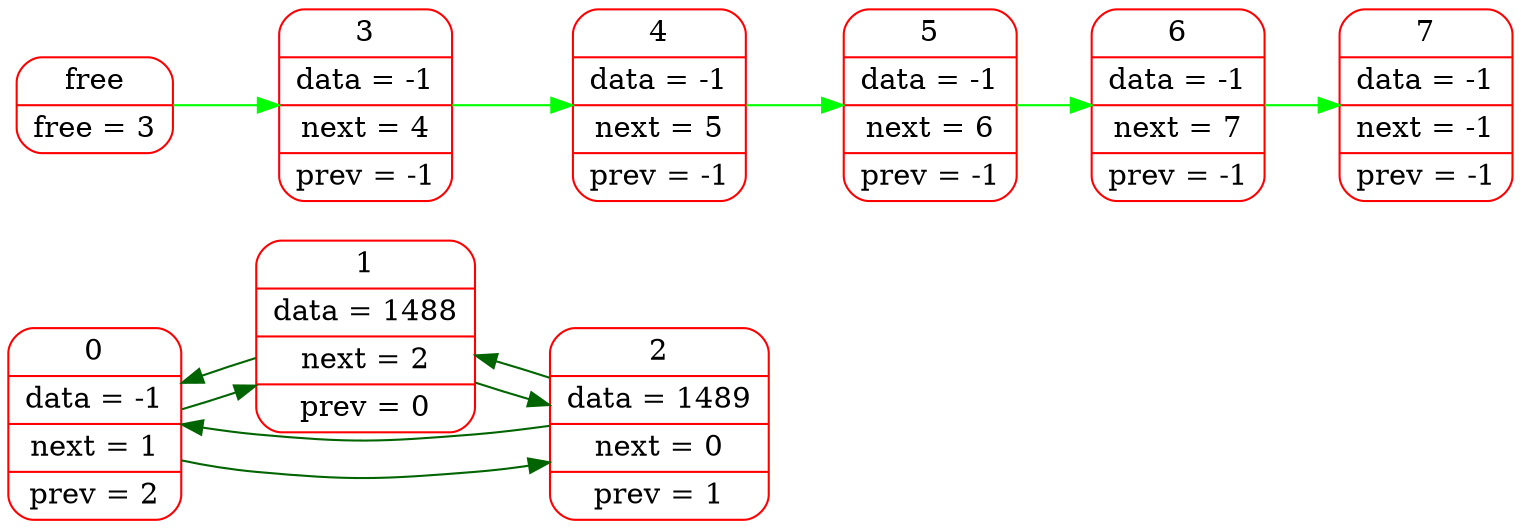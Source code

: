 digraph G{
rankdir=LR;
node[color="red",fontsize=14];
elem0[shape="Mrecord", label="0 | data = -1 | next = 1 | prev = 2"];
elem1[shape="Mrecord", label="1 | data = 1488 | next = 2 | prev = 0"];
elem2[shape="Mrecord", label="2 | data = 1489 | next = 0 | prev = 1"];
edge[color="darkgreen",fontsize=12, penwidth=1];
elem0->elem1->elem2->elem0;
edge[color="darkgreen",fontsize=12, penwidth=1];
elem0->elem2->elem1->elem0;
free[shape="Mrecord", label="free | free = 3"];
free_elem3[shape="Mrecord", label="3 | data = -1 | next = 4 | prev = -1"];
free_elem4[shape="Mrecord", label="4 | data = -1 | next = 5 | prev = -1"];
free_elem5[shape="Mrecord", label="5 | data = -1 | next = 6 | prev = -1"];
free_elem6[shape="Mrecord", label="6 | data = -1 | next = 7 | prev = -1"];
free_elem7[shape="Mrecord", label="7 | data = -1 | next = -1 | prev = -1"];
edge[color="green",fontsize=12, penwidth=1];
free->free_elem3->free_elem4->free_elem5->free_elem6->free_elem7;
}
